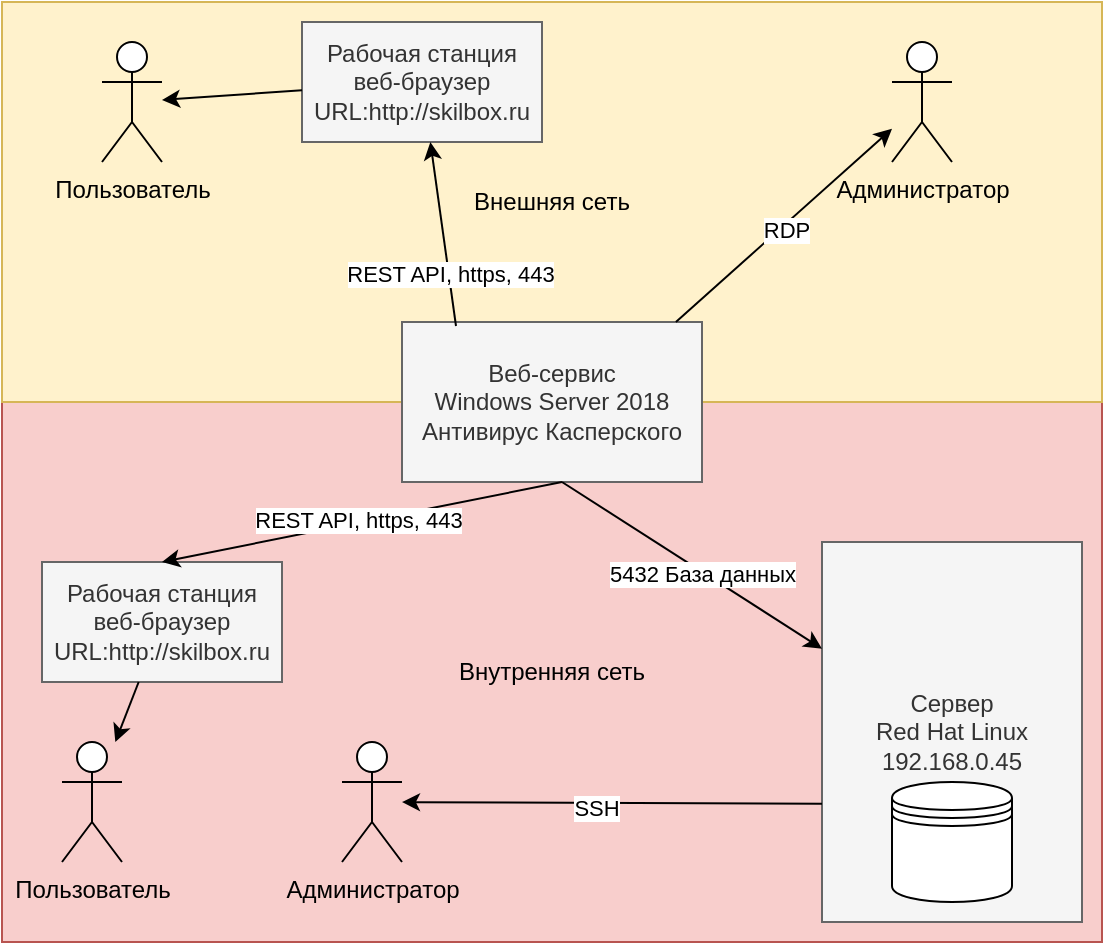 <mxfile version="21.7.4" type="github">
  <diagram name="Страница — 1" id="AxD1RrtbTeHHpLmz0Yzi">
    <mxGraphModel dx="880" dy="478" grid="1" gridSize="10" guides="1" tooltips="1" connect="1" arrows="1" fold="1" page="1" pageScale="1" pageWidth="827" pageHeight="1169" math="0" shadow="0">
      <root>
        <mxCell id="0" />
        <mxCell id="1" parent="0" />
        <mxCell id="vrD5b6YgW24zmCBg4TpQ-1" value="Внутренняя сеть" style="rounded=0;whiteSpace=wrap;html=1;fillColor=#f8cecc;strokeColor=#b85450;" vertex="1" parent="1">
          <mxGeometry x="110" y="240" width="550" height="270" as="geometry" />
        </mxCell>
        <mxCell id="vrD5b6YgW24zmCBg4TpQ-2" value="Внешняя сеть" style="rounded=0;whiteSpace=wrap;html=1;fillColor=#fff2cc;strokeColor=#d6b656;" vertex="1" parent="1">
          <mxGeometry x="110" y="40" width="550" height="200" as="geometry" />
        </mxCell>
        <mxCell id="vrD5b6YgW24zmCBg4TpQ-3" value="Веб-сервис&lt;br&gt;Windows Server 2018&lt;br&gt;Антивирус Касперского" style="rounded=0;whiteSpace=wrap;html=1;fillColor=#f5f5f5;fontColor=#333333;strokeColor=#666666;" vertex="1" parent="1">
          <mxGeometry x="310" y="200" width="150" height="80" as="geometry" />
        </mxCell>
        <mxCell id="vrD5b6YgW24zmCBg4TpQ-6" value="Пользователь" style="shape=umlActor;verticalLabelPosition=bottom;verticalAlign=top;html=1;outlineConnect=0;" vertex="1" parent="1">
          <mxGeometry x="160" y="60" width="30" height="60" as="geometry" />
        </mxCell>
        <mxCell id="vrD5b6YgW24zmCBg4TpQ-7" value="Пользователь&lt;br&gt;" style="shape=umlActor;verticalLabelPosition=bottom;verticalAlign=top;html=1;outlineConnect=0;" vertex="1" parent="1">
          <mxGeometry x="140" y="410" width="30" height="60" as="geometry" />
        </mxCell>
        <mxCell id="vrD5b6YgW24zmCBg4TpQ-8" value="Рабочая станция&lt;br&gt;веб-браузер&lt;br&gt;URL:http://skilbox.ru" style="rounded=0;whiteSpace=wrap;html=1;fillColor=#f5f5f5;fontColor=#333333;strokeColor=#666666;" vertex="1" parent="1">
          <mxGeometry x="260" y="50" width="120" height="60" as="geometry" />
        </mxCell>
        <mxCell id="vrD5b6YgW24zmCBg4TpQ-9" value="Рабочая станция&lt;br&gt;веб-браузер&lt;br&gt;URL:http://skilbox.ru" style="rounded=0;whiteSpace=wrap;html=1;fillColor=#f5f5f5;fontColor=#333333;strokeColor=#666666;" vertex="1" parent="1">
          <mxGeometry x="130" y="320" width="120" height="60" as="geometry" />
        </mxCell>
        <mxCell id="vrD5b6YgW24zmCBg4TpQ-15" value="" style="endArrow=classic;html=1;rounded=0;" edge="1" parent="1" source="vrD5b6YgW24zmCBg4TpQ-8" target="vrD5b6YgW24zmCBg4TpQ-6">
          <mxGeometry width="50" height="50" relative="1" as="geometry">
            <mxPoint x="390" y="280" as="sourcePoint" />
            <mxPoint x="440" y="230" as="targetPoint" />
          </mxGeometry>
        </mxCell>
        <mxCell id="vrD5b6YgW24zmCBg4TpQ-16" value="" style="endArrow=classic;html=1;rounded=0;" edge="1" parent="1" source="vrD5b6YgW24zmCBg4TpQ-9" target="vrD5b6YgW24zmCBg4TpQ-7">
          <mxGeometry width="50" height="50" relative="1" as="geometry">
            <mxPoint x="390" y="280" as="sourcePoint" />
            <mxPoint x="440" y="230" as="targetPoint" />
          </mxGeometry>
        </mxCell>
        <mxCell id="vrD5b6YgW24zmCBg4TpQ-17" value="" style="endArrow=classic;html=1;rounded=0;exitX=0.18;exitY=0.025;exitDx=0;exitDy=0;exitPerimeter=0;" edge="1" parent="1" source="vrD5b6YgW24zmCBg4TpQ-3" target="vrD5b6YgW24zmCBg4TpQ-8">
          <mxGeometry width="50" height="50" relative="1" as="geometry">
            <mxPoint x="390" y="280" as="sourcePoint" />
            <mxPoint x="440" y="230" as="targetPoint" />
          </mxGeometry>
        </mxCell>
        <mxCell id="vrD5b6YgW24zmCBg4TpQ-18" value="REST API, https, 443" style="edgeLabel;html=1;align=center;verticalAlign=middle;resizable=0;points=[];" vertex="1" connectable="0" parent="vrD5b6YgW24zmCBg4TpQ-17">
          <mxGeometry x="-0.434" relative="1" as="geometry">
            <mxPoint as="offset" />
          </mxGeometry>
        </mxCell>
        <mxCell id="vrD5b6YgW24zmCBg4TpQ-19" value="" style="endArrow=classic;html=1;rounded=0;entryX=0.5;entryY=0;entryDx=0;entryDy=0;" edge="1" parent="1" target="vrD5b6YgW24zmCBg4TpQ-9">
          <mxGeometry width="50" height="50" relative="1" as="geometry">
            <mxPoint x="390" y="280" as="sourcePoint" />
            <mxPoint x="440" y="230" as="targetPoint" />
          </mxGeometry>
        </mxCell>
        <mxCell id="vrD5b6YgW24zmCBg4TpQ-20" value="REST API, https, 443" style="edgeLabel;html=1;align=center;verticalAlign=middle;resizable=0;points=[];" vertex="1" connectable="0" parent="vrD5b6YgW24zmCBg4TpQ-19">
          <mxGeometry x="0.014" y="-2" relative="1" as="geometry">
            <mxPoint as="offset" />
          </mxGeometry>
        </mxCell>
        <mxCell id="vrD5b6YgW24zmCBg4TpQ-22" value="Сервер&lt;br&gt;Red Hat Linux&lt;br&gt;192.168.0.45" style="rounded=0;whiteSpace=wrap;html=1;fillColor=#f5f5f5;fontColor=#333333;strokeColor=#666666;" vertex="1" parent="1">
          <mxGeometry x="520" y="310" width="130" height="190" as="geometry" />
        </mxCell>
        <mxCell id="vrD5b6YgW24zmCBg4TpQ-23" value="" style="shape=datastore;whiteSpace=wrap;html=1;" vertex="1" parent="1">
          <mxGeometry x="555" y="430" width="60" height="60" as="geometry" />
        </mxCell>
        <mxCell id="vrD5b6YgW24zmCBg4TpQ-24" value="" style="endArrow=classic;html=1;rounded=0;" edge="1" parent="1" target="vrD5b6YgW24zmCBg4TpQ-22">
          <mxGeometry width="50" height="50" relative="1" as="geometry">
            <mxPoint x="390" y="280" as="sourcePoint" />
            <mxPoint x="440" y="230" as="targetPoint" />
          </mxGeometry>
        </mxCell>
        <mxCell id="vrD5b6YgW24zmCBg4TpQ-25" value="5432 База данных" style="edgeLabel;html=1;align=center;verticalAlign=middle;resizable=0;points=[];" vertex="1" connectable="0" parent="vrD5b6YgW24zmCBg4TpQ-24">
          <mxGeometry x="0.072" y="-1" relative="1" as="geometry">
            <mxPoint as="offset" />
          </mxGeometry>
        </mxCell>
        <mxCell id="vrD5b6YgW24zmCBg4TpQ-26" value="Администратор" style="shape=umlActor;verticalLabelPosition=bottom;verticalAlign=top;html=1;outlineConnect=0;" vertex="1" parent="1">
          <mxGeometry x="280" y="410" width="30" height="60" as="geometry" />
        </mxCell>
        <mxCell id="vrD5b6YgW24zmCBg4TpQ-27" value="" style="endArrow=classic;html=1;rounded=0;exitX=0;exitY=0.689;exitDx=0;exitDy=0;exitPerimeter=0;" edge="1" parent="1" source="vrD5b6YgW24zmCBg4TpQ-22" target="vrD5b6YgW24zmCBg4TpQ-26">
          <mxGeometry width="50" height="50" relative="1" as="geometry">
            <mxPoint x="390" y="280" as="sourcePoint" />
            <mxPoint x="440" y="230" as="targetPoint" />
          </mxGeometry>
        </mxCell>
        <mxCell id="vrD5b6YgW24zmCBg4TpQ-28" value="SSH" style="edgeLabel;html=1;align=center;verticalAlign=middle;resizable=0;points=[];" vertex="1" connectable="0" parent="vrD5b6YgW24zmCBg4TpQ-27">
          <mxGeometry x="0.076" y="2" relative="1" as="geometry">
            <mxPoint as="offset" />
          </mxGeometry>
        </mxCell>
        <mxCell id="vrD5b6YgW24zmCBg4TpQ-29" value="Администратор" style="shape=umlActor;verticalLabelPosition=bottom;verticalAlign=top;html=1;outlineConnect=0;" vertex="1" parent="1">
          <mxGeometry x="555" y="60" width="30" height="60" as="geometry" />
        </mxCell>
        <mxCell id="vrD5b6YgW24zmCBg4TpQ-30" value="" style="endArrow=classic;html=1;rounded=0;exitX=0.913;exitY=0;exitDx=0;exitDy=0;exitPerimeter=0;" edge="1" parent="1" source="vrD5b6YgW24zmCBg4TpQ-3" target="vrD5b6YgW24zmCBg4TpQ-29">
          <mxGeometry width="50" height="50" relative="1" as="geometry">
            <mxPoint x="390" y="280" as="sourcePoint" />
            <mxPoint x="440" y="230" as="targetPoint" />
          </mxGeometry>
        </mxCell>
        <mxCell id="vrD5b6YgW24zmCBg4TpQ-31" value="RDP" style="edgeLabel;html=1;align=center;verticalAlign=middle;resizable=0;points=[];" vertex="1" connectable="0" parent="vrD5b6YgW24zmCBg4TpQ-30">
          <mxGeometry x="-0.011" y="-2" relative="1" as="geometry">
            <mxPoint as="offset" />
          </mxGeometry>
        </mxCell>
      </root>
    </mxGraphModel>
  </diagram>
</mxfile>
